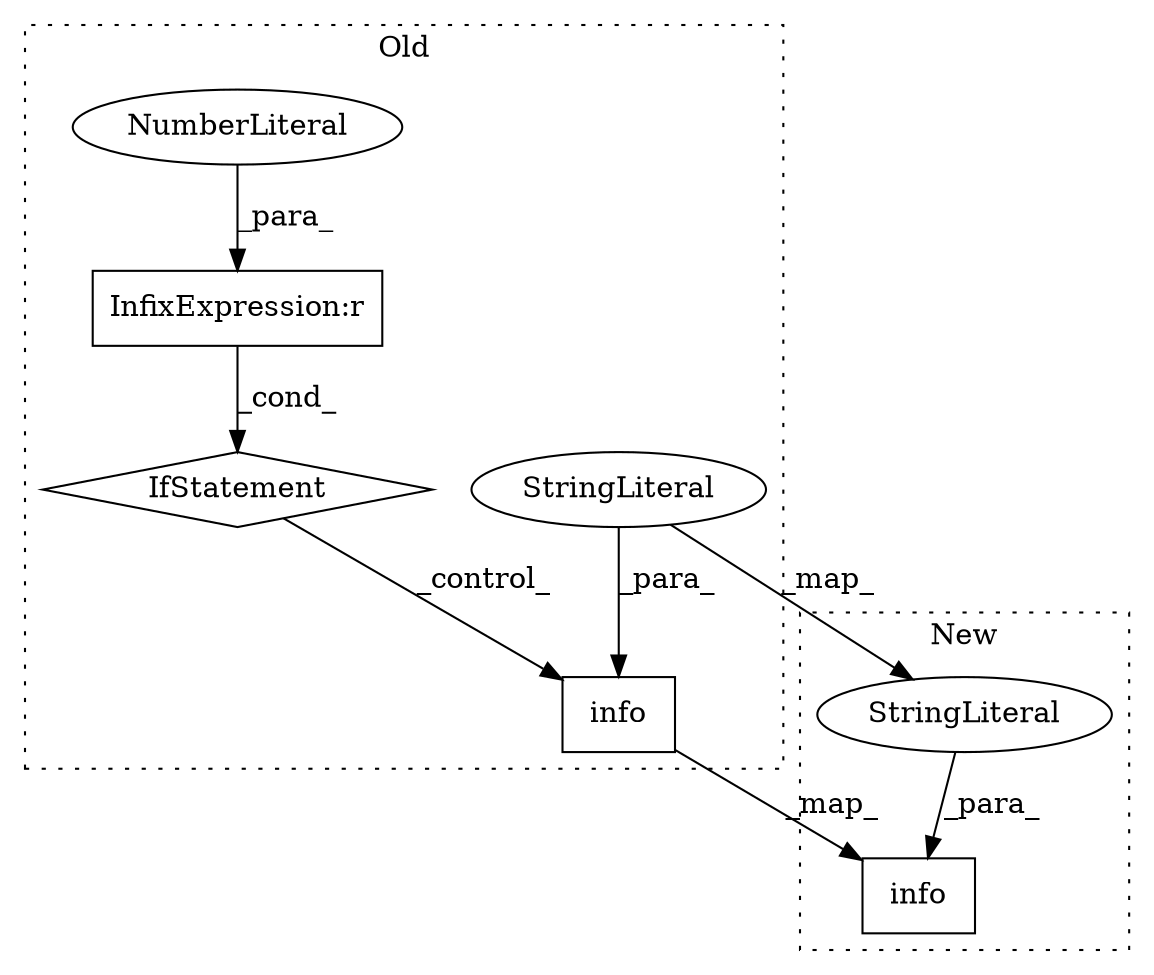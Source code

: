 digraph G {
subgraph cluster0 {
1 [label="info" a="32" s="8849,8867" l="5,1" shape="box"];
3 [label="InfixExpression:r" a="27" s="8745" l="4" shape="box"];
4 [label="NumberLiteral" a="34" s="8749" l="1" shape="ellipse"];
5 [label="IfStatement" a="25" s="8723,8750" l="4,1" shape="diamond"];
7 [label="StringLiteral" a="45" s="8854" l="13" shape="ellipse"];
label = "Old";
style="dotted";
}
subgraph cluster1 {
2 [label="info" a="32" s="15757,15792" l="5,1" shape="box"];
6 [label="StringLiteral" a="45" s="15762" l="30" shape="ellipse"];
label = "New";
style="dotted";
}
1 -> 2 [label="_map_"];
3 -> 5 [label="_cond_"];
4 -> 3 [label="_para_"];
5 -> 1 [label="_control_"];
6 -> 2 [label="_para_"];
7 -> 1 [label="_para_"];
7 -> 6 [label="_map_"];
}